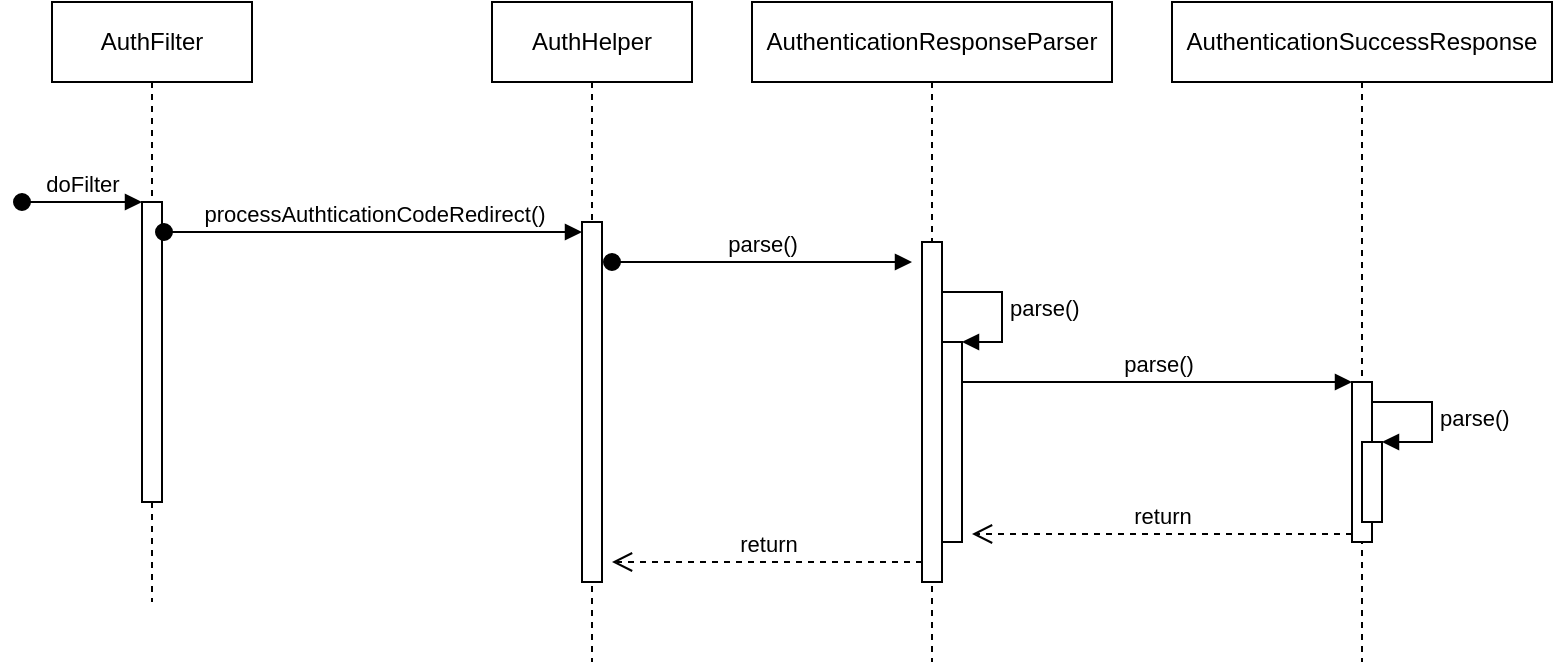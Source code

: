 <mxfile version="14.6.11" type="github"><diagram id="vqP6bBrp3K1SYg1IUZW8" name="Authentication"><mxGraphModel dx="1112" dy="423" grid="1" gridSize="10" guides="1" tooltips="1" connect="1" arrows="1" fold="1" page="1" pageScale="1" pageWidth="850" pageHeight="1100" math="0" shadow="0"><root><mxCell id="0"/><mxCell id="1" parent="0"/><mxCell id="QMkPtA-9mEJ8lGKPtpZQ-1" value="AuthFilter" style="shape=umlLifeline;perimeter=lifelinePerimeter;whiteSpace=wrap;html=1;container=1;collapsible=0;recursiveResize=0;outlineConnect=0;" vertex="1" parent="1"><mxGeometry x="90" y="40" width="100" height="300" as="geometry"/></mxCell><mxCell id="QMkPtA-9mEJ8lGKPtpZQ-2" value="" style="html=1;points=[];perimeter=orthogonalPerimeter;" vertex="1" parent="QMkPtA-9mEJ8lGKPtpZQ-1"><mxGeometry x="45" y="100" width="10" height="150" as="geometry"/></mxCell><mxCell id="QMkPtA-9mEJ8lGKPtpZQ-3" value="doFilter" style="html=1;verticalAlign=bottom;startArrow=oval;endArrow=block;startSize=8;" edge="1" target="QMkPtA-9mEJ8lGKPtpZQ-2" parent="QMkPtA-9mEJ8lGKPtpZQ-1"><mxGeometry relative="1" as="geometry"><mxPoint x="-15" y="100" as="sourcePoint"/></mxGeometry></mxCell><mxCell id="QMkPtA-9mEJ8lGKPtpZQ-4" value="AuthHelper" style="shape=umlLifeline;perimeter=lifelinePerimeter;whiteSpace=wrap;html=1;container=1;collapsible=0;recursiveResize=0;outlineConnect=0;" vertex="1" parent="1"><mxGeometry x="310" y="40" width="100" height="330" as="geometry"/></mxCell><mxCell id="QMkPtA-9mEJ8lGKPtpZQ-5" value="" style="html=1;points=[];perimeter=orthogonalPerimeter;" vertex="1" parent="QMkPtA-9mEJ8lGKPtpZQ-4"><mxGeometry x="45" y="110" width="10" height="180" as="geometry"/></mxCell><mxCell id="QMkPtA-9mEJ8lGKPtpZQ-6" value="processAuthticationCodeRedirect()" style="html=1;verticalAlign=bottom;startArrow=oval;endArrow=block;startSize=8;exitX=1.1;exitY=0.1;exitDx=0;exitDy=0;exitPerimeter=0;" edge="1" target="QMkPtA-9mEJ8lGKPtpZQ-5" parent="1" source="QMkPtA-9mEJ8lGKPtpZQ-2"><mxGeometry relative="1" as="geometry"><mxPoint x="225" y="150" as="sourcePoint"/></mxGeometry></mxCell><mxCell id="QMkPtA-9mEJ8lGKPtpZQ-7" value="AuthenticationResponseParser" style="shape=umlLifeline;perimeter=lifelinePerimeter;whiteSpace=wrap;html=1;container=1;collapsible=0;recursiveResize=0;outlineConnect=0;" vertex="1" parent="1"><mxGeometry x="440" y="40" width="180" height="330" as="geometry"/></mxCell><mxCell id="QMkPtA-9mEJ8lGKPtpZQ-8" value="" style="html=1;points=[];perimeter=orthogonalPerimeter;" vertex="1" parent="QMkPtA-9mEJ8lGKPtpZQ-7"><mxGeometry x="85" y="120" width="10" height="170" as="geometry"/></mxCell><mxCell id="QMkPtA-9mEJ8lGKPtpZQ-12" value="" style="html=1;points=[];perimeter=orthogonalPerimeter;" vertex="1" parent="QMkPtA-9mEJ8lGKPtpZQ-7"><mxGeometry x="95" y="170" width="10" height="100" as="geometry"/></mxCell><mxCell id="QMkPtA-9mEJ8lGKPtpZQ-13" value="parse()" style="edgeStyle=orthogonalEdgeStyle;html=1;align=left;spacingLeft=2;endArrow=block;rounded=0;entryX=1;entryY=0;" edge="1" target="QMkPtA-9mEJ8lGKPtpZQ-12" parent="QMkPtA-9mEJ8lGKPtpZQ-7"><mxGeometry relative="1" as="geometry"><mxPoint x="95" y="145" as="sourcePoint"/><Array as="points"><mxPoint x="125" y="145"/></Array></mxGeometry></mxCell><mxCell id="QMkPtA-9mEJ8lGKPtpZQ-20" value="return" style="html=1;verticalAlign=bottom;endArrow=open;dashed=1;endSize=8;" edge="1" parent="QMkPtA-9mEJ8lGKPtpZQ-7"><mxGeometry relative="1" as="geometry"><mxPoint x="85" y="280" as="sourcePoint"/><mxPoint x="-70" y="280" as="targetPoint"/></mxGeometry></mxCell><mxCell id="QMkPtA-9mEJ8lGKPtpZQ-9" value="parse()" style="html=1;verticalAlign=bottom;startArrow=oval;endArrow=block;startSize=8;" edge="1" parent="1"><mxGeometry relative="1" as="geometry"><mxPoint x="370" y="170" as="sourcePoint"/><mxPoint x="520" y="170" as="targetPoint"/></mxGeometry></mxCell><mxCell id="QMkPtA-9mEJ8lGKPtpZQ-14" value="AuthenticationSuccessResponse" style="shape=umlLifeline;perimeter=lifelinePerimeter;whiteSpace=wrap;html=1;container=1;collapsible=0;recursiveResize=0;outlineConnect=0;" vertex="1" parent="1"><mxGeometry x="650" y="40" width="190" height="330" as="geometry"/></mxCell><mxCell id="QMkPtA-9mEJ8lGKPtpZQ-15" value="" style="html=1;points=[];perimeter=orthogonalPerimeter;" vertex="1" parent="QMkPtA-9mEJ8lGKPtpZQ-14"><mxGeometry x="90" y="190" width="10" height="80" as="geometry"/></mxCell><mxCell id="QMkPtA-9mEJ8lGKPtpZQ-18" value="" style="html=1;points=[];perimeter=orthogonalPerimeter;" vertex="1" parent="QMkPtA-9mEJ8lGKPtpZQ-14"><mxGeometry x="95" y="220" width="10" height="40" as="geometry"/></mxCell><mxCell id="QMkPtA-9mEJ8lGKPtpZQ-19" value="parse()" style="edgeStyle=orthogonalEdgeStyle;html=1;align=left;spacingLeft=2;endArrow=block;rounded=0;entryX=1;entryY=0;" edge="1" target="QMkPtA-9mEJ8lGKPtpZQ-18" parent="QMkPtA-9mEJ8lGKPtpZQ-14"><mxGeometry relative="1" as="geometry"><mxPoint x="100" y="200" as="sourcePoint"/><Array as="points"><mxPoint x="130" y="200"/></Array></mxGeometry></mxCell><mxCell id="QMkPtA-9mEJ8lGKPtpZQ-16" value="parse()" style="html=1;verticalAlign=bottom;endArrow=block;entryX=0;entryY=0;" edge="1" target="QMkPtA-9mEJ8lGKPtpZQ-15" parent="1"><mxGeometry relative="1" as="geometry"><mxPoint x="545" y="230" as="sourcePoint"/></mxGeometry></mxCell><mxCell id="QMkPtA-9mEJ8lGKPtpZQ-17" value="return" style="html=1;verticalAlign=bottom;endArrow=open;dashed=1;endSize=8;exitX=0;exitY=0.95;" edge="1" source="QMkPtA-9mEJ8lGKPtpZQ-15" parent="1"><mxGeometry relative="1" as="geometry"><mxPoint x="550" y="306" as="targetPoint"/></mxGeometry></mxCell></root></mxGraphModel></diagram></mxfile>